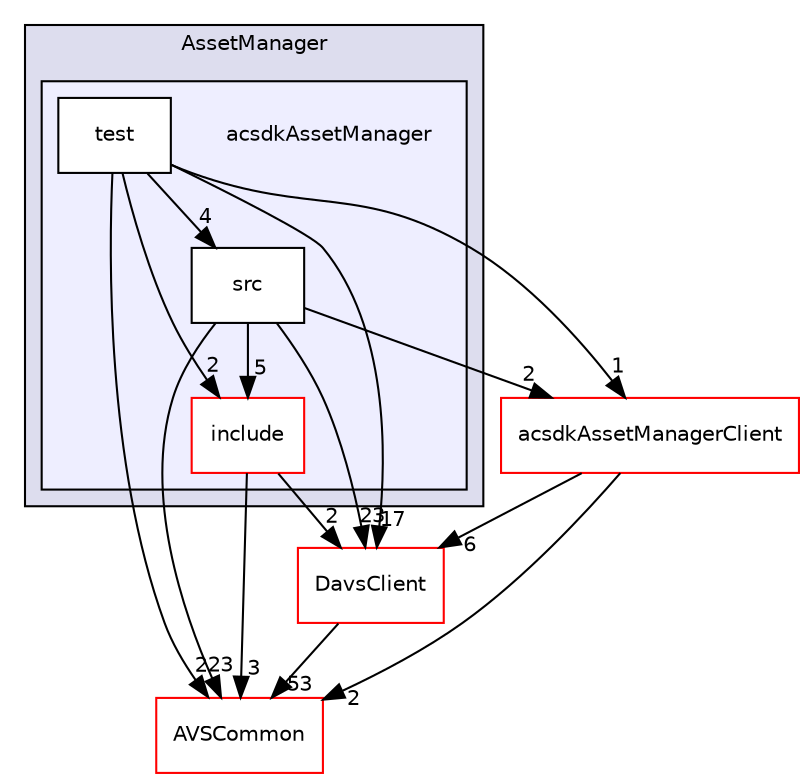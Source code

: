 digraph "/workplace/avs-device-sdk/capabilities/AssetManager/acsdkAssetManager" {
  compound=true
  node [ fontsize="10", fontname="Helvetica"];
  edge [ labelfontsize="10", labelfontname="Helvetica"];
  subgraph clusterdir_07b4ac17d8fc69607b453186ce599c3b {
    graph [ bgcolor="#ddddee", pencolor="black", label="AssetManager" fontname="Helvetica", fontsize="10", URL="dir_07b4ac17d8fc69607b453186ce599c3b.html"]
  subgraph clusterdir_c153292608d6a329a57fe8f8b3d4529e {
    graph [ bgcolor="#eeeeff", pencolor="black", label="" URL="dir_c153292608d6a329a57fe8f8b3d4529e.html"];
    dir_c153292608d6a329a57fe8f8b3d4529e [shape=plaintext label="acsdkAssetManager"];
    dir_540438bbae3a318540d9b45853620373 [shape=box label="include" color="red" fillcolor="white" style="filled" URL="dir_540438bbae3a318540d9b45853620373.html"];
    dir_8bd596a6404d7a09d24f3c49ff88f9ef [shape=box label="src" color="black" fillcolor="white" style="filled" URL="dir_8bd596a6404d7a09d24f3c49ff88f9ef.html"];
    dir_41e35273dbb349fb23277aa321b74ec7 [shape=box label="test" color="black" fillcolor="white" style="filled" URL="dir_41e35273dbb349fb23277aa321b74ec7.html"];
  }
  }
  dir_de622777c97862544df14465483f72cc [shape=box label="DavsClient" fillcolor="white" style="filled" color="red" URL="dir_de622777c97862544df14465483f72cc.html"];
  dir_059fdc4ec18b8aa0c1c2ebaeff88e291 [shape=box label="acsdkAssetManagerClient" fillcolor="white" style="filled" color="red" URL="dir_059fdc4ec18b8aa0c1c2ebaeff88e291.html"];
  dir_13e65effb2bde530b17b3d5eefcd0266 [shape=box label="AVSCommon" fillcolor="white" style="filled" color="red" URL="dir_13e65effb2bde530b17b3d5eefcd0266.html"];
  dir_540438bbae3a318540d9b45853620373->dir_de622777c97862544df14465483f72cc [headlabel="2", labeldistance=1.5 headhref="dir_000299_000230.html"];
  dir_540438bbae3a318540d9b45853620373->dir_13e65effb2bde530b17b3d5eefcd0266 [headlabel="3", labeldistance=1.5 headhref="dir_000299_000017.html"];
  dir_de622777c97862544df14465483f72cc->dir_13e65effb2bde530b17b3d5eefcd0266 [headlabel="53", labeldistance=1.5 headhref="dir_000230_000017.html"];
  dir_059fdc4ec18b8aa0c1c2ebaeff88e291->dir_de622777c97862544df14465483f72cc [headlabel="6", labeldistance=1.5 headhref="dir_000302_000230.html"];
  dir_059fdc4ec18b8aa0c1c2ebaeff88e291->dir_13e65effb2bde530b17b3d5eefcd0266 [headlabel="2", labeldistance=1.5 headhref="dir_000302_000017.html"];
  dir_41e35273dbb349fb23277aa321b74ec7->dir_540438bbae3a318540d9b45853620373 [headlabel="2", labeldistance=1.5 headhref="dir_000301_000299.html"];
  dir_41e35273dbb349fb23277aa321b74ec7->dir_de622777c97862544df14465483f72cc [headlabel="17", labeldistance=1.5 headhref="dir_000301_000230.html"];
  dir_41e35273dbb349fb23277aa321b74ec7->dir_059fdc4ec18b8aa0c1c2ebaeff88e291 [headlabel="1", labeldistance=1.5 headhref="dir_000301_000302.html"];
  dir_41e35273dbb349fb23277aa321b74ec7->dir_13e65effb2bde530b17b3d5eefcd0266 [headlabel="2", labeldistance=1.5 headhref="dir_000301_000017.html"];
  dir_41e35273dbb349fb23277aa321b74ec7->dir_8bd596a6404d7a09d24f3c49ff88f9ef [headlabel="4", labeldistance=1.5 headhref="dir_000301_000175.html"];
  dir_8bd596a6404d7a09d24f3c49ff88f9ef->dir_540438bbae3a318540d9b45853620373 [headlabel="5", labeldistance=1.5 headhref="dir_000175_000299.html"];
  dir_8bd596a6404d7a09d24f3c49ff88f9ef->dir_de622777c97862544df14465483f72cc [headlabel="23", labeldistance=1.5 headhref="dir_000175_000230.html"];
  dir_8bd596a6404d7a09d24f3c49ff88f9ef->dir_059fdc4ec18b8aa0c1c2ebaeff88e291 [headlabel="2", labeldistance=1.5 headhref="dir_000175_000302.html"];
  dir_8bd596a6404d7a09d24f3c49ff88f9ef->dir_13e65effb2bde530b17b3d5eefcd0266 [headlabel="23", labeldistance=1.5 headhref="dir_000175_000017.html"];
}

